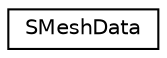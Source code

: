 digraph "Graphical Class Hierarchy"
{
 // LATEX_PDF_SIZE
  edge [fontname="Helvetica",fontsize="10",labelfontname="Helvetica",labelfontsize="10"];
  node [fontname="Helvetica",fontsize="10",shape=record];
  rankdir="LR";
  Node0 [label="SMeshData",height=0.2,width=0.4,color="black", fillcolor="white", style="filled",URL="$struct_s_mesh_data.html",tooltip=" "];
}
